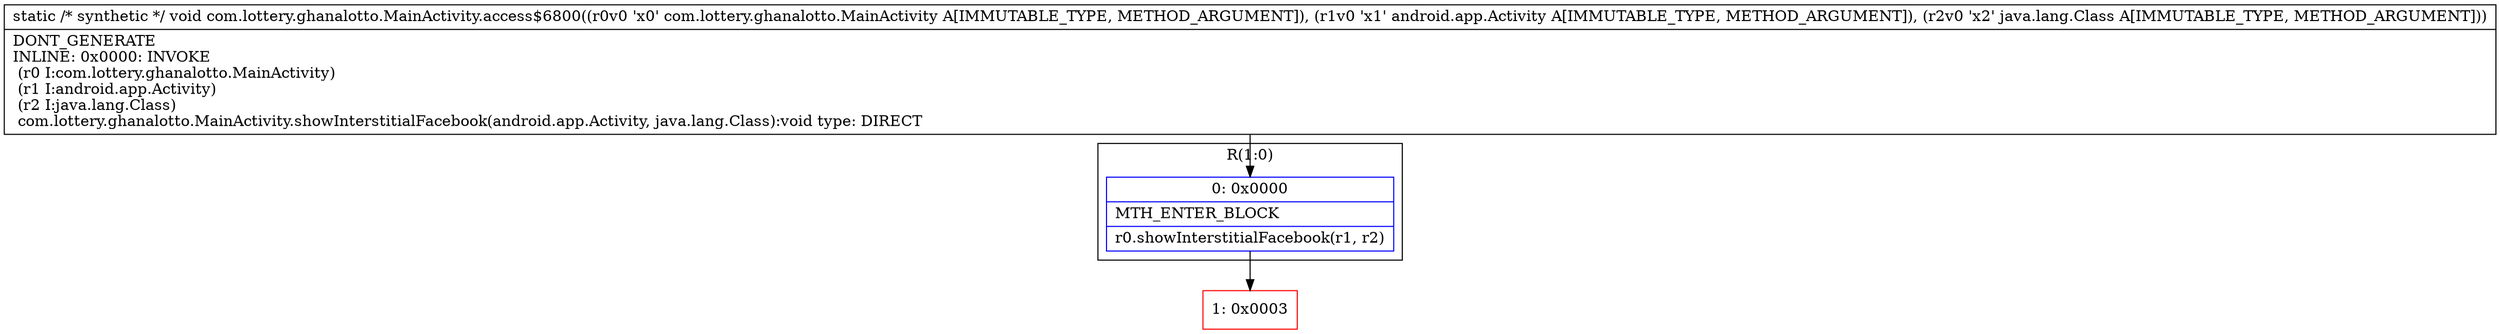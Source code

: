 digraph "CFG forcom.lottery.ghanalotto.MainActivity.access$6800(Lcom\/lottery\/ghanalotto\/MainActivity;Landroid\/app\/Activity;Ljava\/lang\/Class;)V" {
subgraph cluster_Region_1817353974 {
label = "R(1:0)";
node [shape=record,color=blue];
Node_0 [shape=record,label="{0\:\ 0x0000|MTH_ENTER_BLOCK\l|r0.showInterstitialFacebook(r1, r2)\l}"];
}
Node_1 [shape=record,color=red,label="{1\:\ 0x0003}"];
MethodNode[shape=record,label="{static \/* synthetic *\/ void com.lottery.ghanalotto.MainActivity.access$6800((r0v0 'x0' com.lottery.ghanalotto.MainActivity A[IMMUTABLE_TYPE, METHOD_ARGUMENT]), (r1v0 'x1' android.app.Activity A[IMMUTABLE_TYPE, METHOD_ARGUMENT]), (r2v0 'x2' java.lang.Class A[IMMUTABLE_TYPE, METHOD_ARGUMENT]))  | DONT_GENERATE\lINLINE: 0x0000: INVOKE  \l  (r0 I:com.lottery.ghanalotto.MainActivity)\l  (r1 I:android.app.Activity)\l  (r2 I:java.lang.Class)\l com.lottery.ghanalotto.MainActivity.showInterstitialFacebook(android.app.Activity, java.lang.Class):void type: DIRECT\l}"];
MethodNode -> Node_0;
Node_0 -> Node_1;
}

